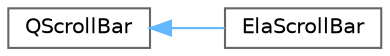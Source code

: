 digraph "类继承关系图"
{
 // LATEX_PDF_SIZE
  bgcolor="transparent";
  edge [fontname=Helvetica,fontsize=10,labelfontname=Helvetica,labelfontsize=10];
  node [fontname=Helvetica,fontsize=10,shape=box,height=0.2,width=0.4];
  rankdir="LR";
  Node0 [id="Node000000",label="QScrollBar",height=0.2,width=0.4,color="grey40", fillcolor="white", style="filled",URL="$class_q_scroll_bar.html",tooltip="滚动条控件类"];
  Node0 -> Node1 [id="edge345_Node000000_Node000001",dir="back",color="steelblue1",style="solid",tooltip=" "];
  Node1 [id="Node000001",label="ElaScrollBar",height=0.2,width=0.4,color="grey40", fillcolor="white", style="filled",URL="$class_ela_scroll_bar.html",tooltip="自定义滚动条类，支持动画和上下文菜单"];
}
